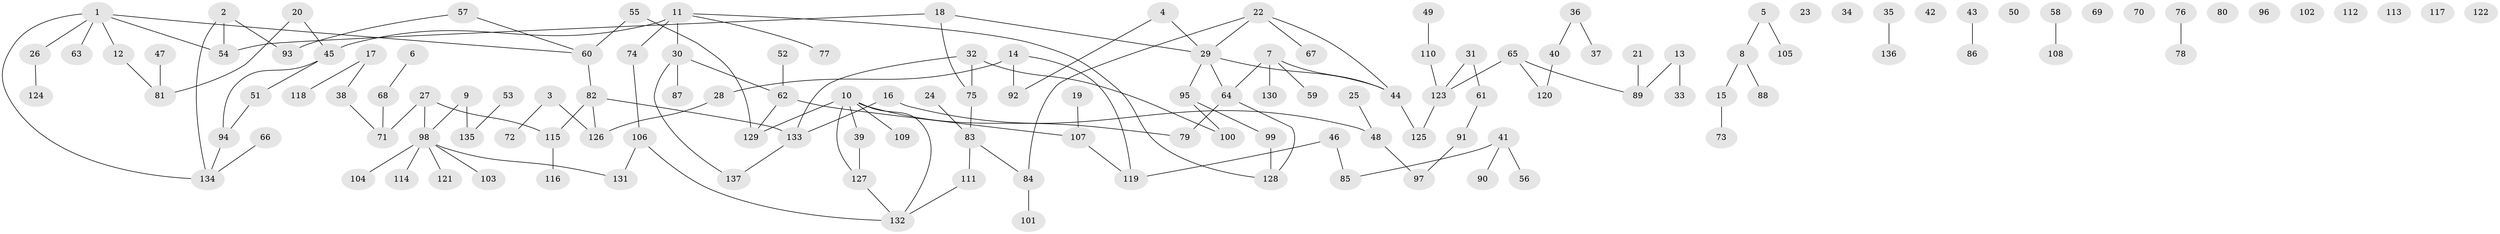 // Generated by graph-tools (version 1.1) at 2025/33/03/09/25 02:33:24]
// undirected, 137 vertices, 140 edges
graph export_dot {
graph [start="1"]
  node [color=gray90,style=filled];
  1;
  2;
  3;
  4;
  5;
  6;
  7;
  8;
  9;
  10;
  11;
  12;
  13;
  14;
  15;
  16;
  17;
  18;
  19;
  20;
  21;
  22;
  23;
  24;
  25;
  26;
  27;
  28;
  29;
  30;
  31;
  32;
  33;
  34;
  35;
  36;
  37;
  38;
  39;
  40;
  41;
  42;
  43;
  44;
  45;
  46;
  47;
  48;
  49;
  50;
  51;
  52;
  53;
  54;
  55;
  56;
  57;
  58;
  59;
  60;
  61;
  62;
  63;
  64;
  65;
  66;
  67;
  68;
  69;
  70;
  71;
  72;
  73;
  74;
  75;
  76;
  77;
  78;
  79;
  80;
  81;
  82;
  83;
  84;
  85;
  86;
  87;
  88;
  89;
  90;
  91;
  92;
  93;
  94;
  95;
  96;
  97;
  98;
  99;
  100;
  101;
  102;
  103;
  104;
  105;
  106;
  107;
  108;
  109;
  110;
  111;
  112;
  113;
  114;
  115;
  116;
  117;
  118;
  119;
  120;
  121;
  122;
  123;
  124;
  125;
  126;
  127;
  128;
  129;
  130;
  131;
  132;
  133;
  134;
  135;
  136;
  137;
  1 -- 12;
  1 -- 26;
  1 -- 54;
  1 -- 60;
  1 -- 63;
  1 -- 134;
  2 -- 54;
  2 -- 93;
  2 -- 134;
  3 -- 72;
  3 -- 126;
  4 -- 29;
  4 -- 92;
  5 -- 8;
  5 -- 105;
  6 -- 68;
  7 -- 44;
  7 -- 59;
  7 -- 64;
  7 -- 130;
  8 -- 15;
  8 -- 88;
  9 -- 98;
  9 -- 135;
  10 -- 39;
  10 -- 79;
  10 -- 109;
  10 -- 127;
  10 -- 129;
  10 -- 132;
  11 -- 30;
  11 -- 45;
  11 -- 74;
  11 -- 77;
  11 -- 128;
  12 -- 81;
  13 -- 33;
  13 -- 89;
  14 -- 28;
  14 -- 92;
  14 -- 119;
  15 -- 73;
  16 -- 48;
  16 -- 133;
  17 -- 38;
  17 -- 118;
  18 -- 29;
  18 -- 54;
  18 -- 75;
  19 -- 107;
  20 -- 45;
  20 -- 81;
  21 -- 89;
  22 -- 29;
  22 -- 44;
  22 -- 67;
  22 -- 84;
  24 -- 83;
  25 -- 48;
  26 -- 124;
  27 -- 71;
  27 -- 98;
  27 -- 115;
  28 -- 126;
  29 -- 44;
  29 -- 64;
  29 -- 95;
  30 -- 62;
  30 -- 87;
  30 -- 137;
  31 -- 61;
  31 -- 123;
  32 -- 75;
  32 -- 100;
  32 -- 133;
  35 -- 136;
  36 -- 37;
  36 -- 40;
  38 -- 71;
  39 -- 127;
  40 -- 120;
  41 -- 56;
  41 -- 85;
  41 -- 90;
  43 -- 86;
  44 -- 125;
  45 -- 51;
  45 -- 94;
  46 -- 85;
  46 -- 119;
  47 -- 81;
  48 -- 97;
  49 -- 110;
  51 -- 94;
  52 -- 62;
  53 -- 135;
  55 -- 60;
  55 -- 129;
  57 -- 60;
  57 -- 93;
  58 -- 108;
  60 -- 82;
  61 -- 91;
  62 -- 107;
  62 -- 129;
  64 -- 79;
  64 -- 128;
  65 -- 89;
  65 -- 120;
  65 -- 123;
  66 -- 134;
  68 -- 71;
  74 -- 106;
  75 -- 83;
  76 -- 78;
  82 -- 115;
  82 -- 126;
  82 -- 133;
  83 -- 84;
  83 -- 111;
  84 -- 101;
  91 -- 97;
  94 -- 134;
  95 -- 99;
  95 -- 100;
  98 -- 103;
  98 -- 104;
  98 -- 114;
  98 -- 121;
  98 -- 131;
  99 -- 128;
  106 -- 131;
  106 -- 132;
  107 -- 119;
  110 -- 123;
  111 -- 132;
  115 -- 116;
  123 -- 125;
  127 -- 132;
  133 -- 137;
}
